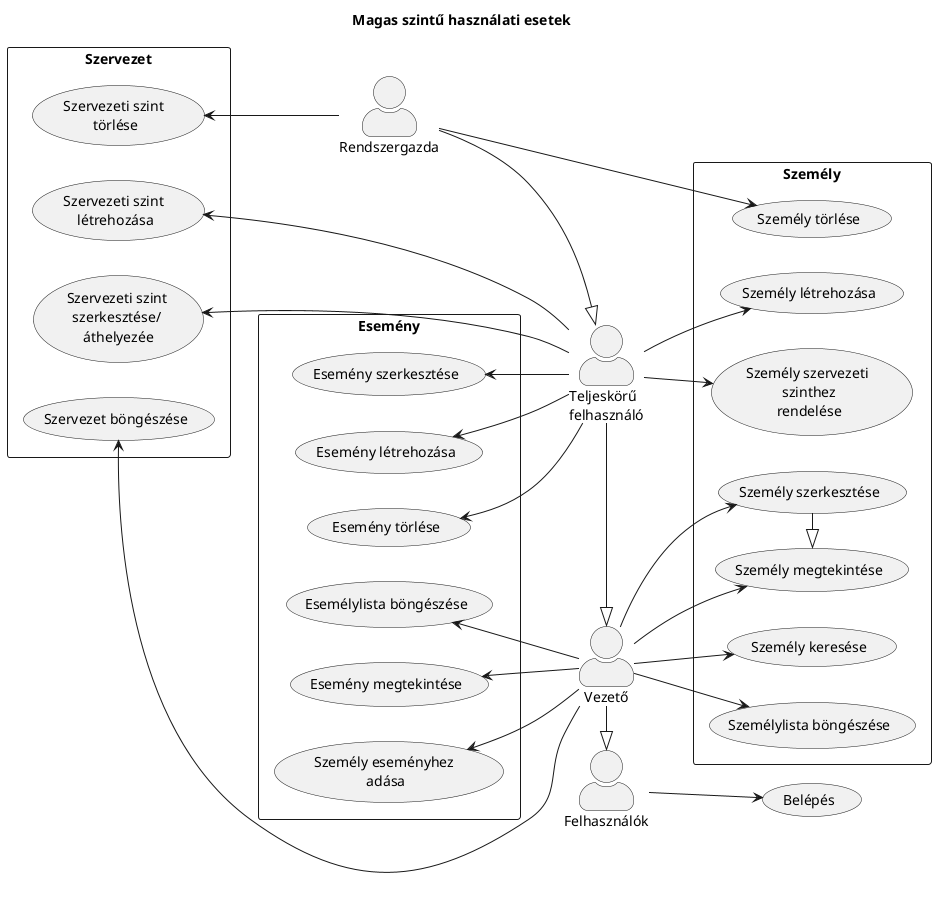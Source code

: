 @startuml

title Magas szintű használati esetek

skinparam actorStyle awesome
left to right direction

"Teljeskörű \nfelhasználó" as SuperUser
"Vezető" as User
"Felhasználók" as Users
"Rendszergazda" as Admin

(Belépés) as Login
rectangle "Szervezet" {
    (Szervezet böngészése) as DisplayHierarchy
    (Szervezeti szint \nlétrehozása) as CreateOrg
    (Szervezeti szint \nszerkesztése/ \náthelyezée) as EditOrg
    (Szervezeti szint \ntörlése) as DeleteOrg
}
rectangle "Személy" {
    (Személylista böngészése) as BrowsePeople
    (Személy megtekintése) as DisplayPerson
    (Személy szerkesztése) as EditPerson
    (Személy létrehozása) as CreatePerson
    (Személy szervezeti \n szinthez \nrendelése) as AssignPerson
    (Személy törlése) as DeletePerson
    (Személy keresése) as SearchPerson
}
rectangle "Esemény" {
    (Esemény létrehozása) as CreateEvent
    (Esemény szerkesztése) as EditEvent
    (Esemény törlése) as DeleteEvent
    (Esemény megtekintése) as DisplayEvent
    (Személy eseményhez \nadása) as AssignPersonEvent
    (Esemélylista böngészése) as BrowseEvents
}

EditPerson -left-|> DisplayPerson
'CreatePerson -up-|> DisplayPerson

Users --> Login
    Admin --|> SuperUser
    SuperUser -right-|> User
    User -|> Users


User -left-> DisplayHierarchy
User --> BrowsePeople
User --> DisplayPerson
User --> EditPerson
User -> SearchPerson
User -up-> DisplayEvent
User -up-> AssignPersonEvent
User -> BrowseEvents


SuperUser -left-> CreateOrg
SuperUser -left-> EditOrg
SuperUser -> CreatePerson
SuperUser -> AssignPerson
SuperUser -up-> DeleteEvent
SuperUser -up-> CreateEvent
SuperUser -up-> EditEvent

Admin -up-> DeleteOrg
Admin -up-> DeletePerson




@enduml